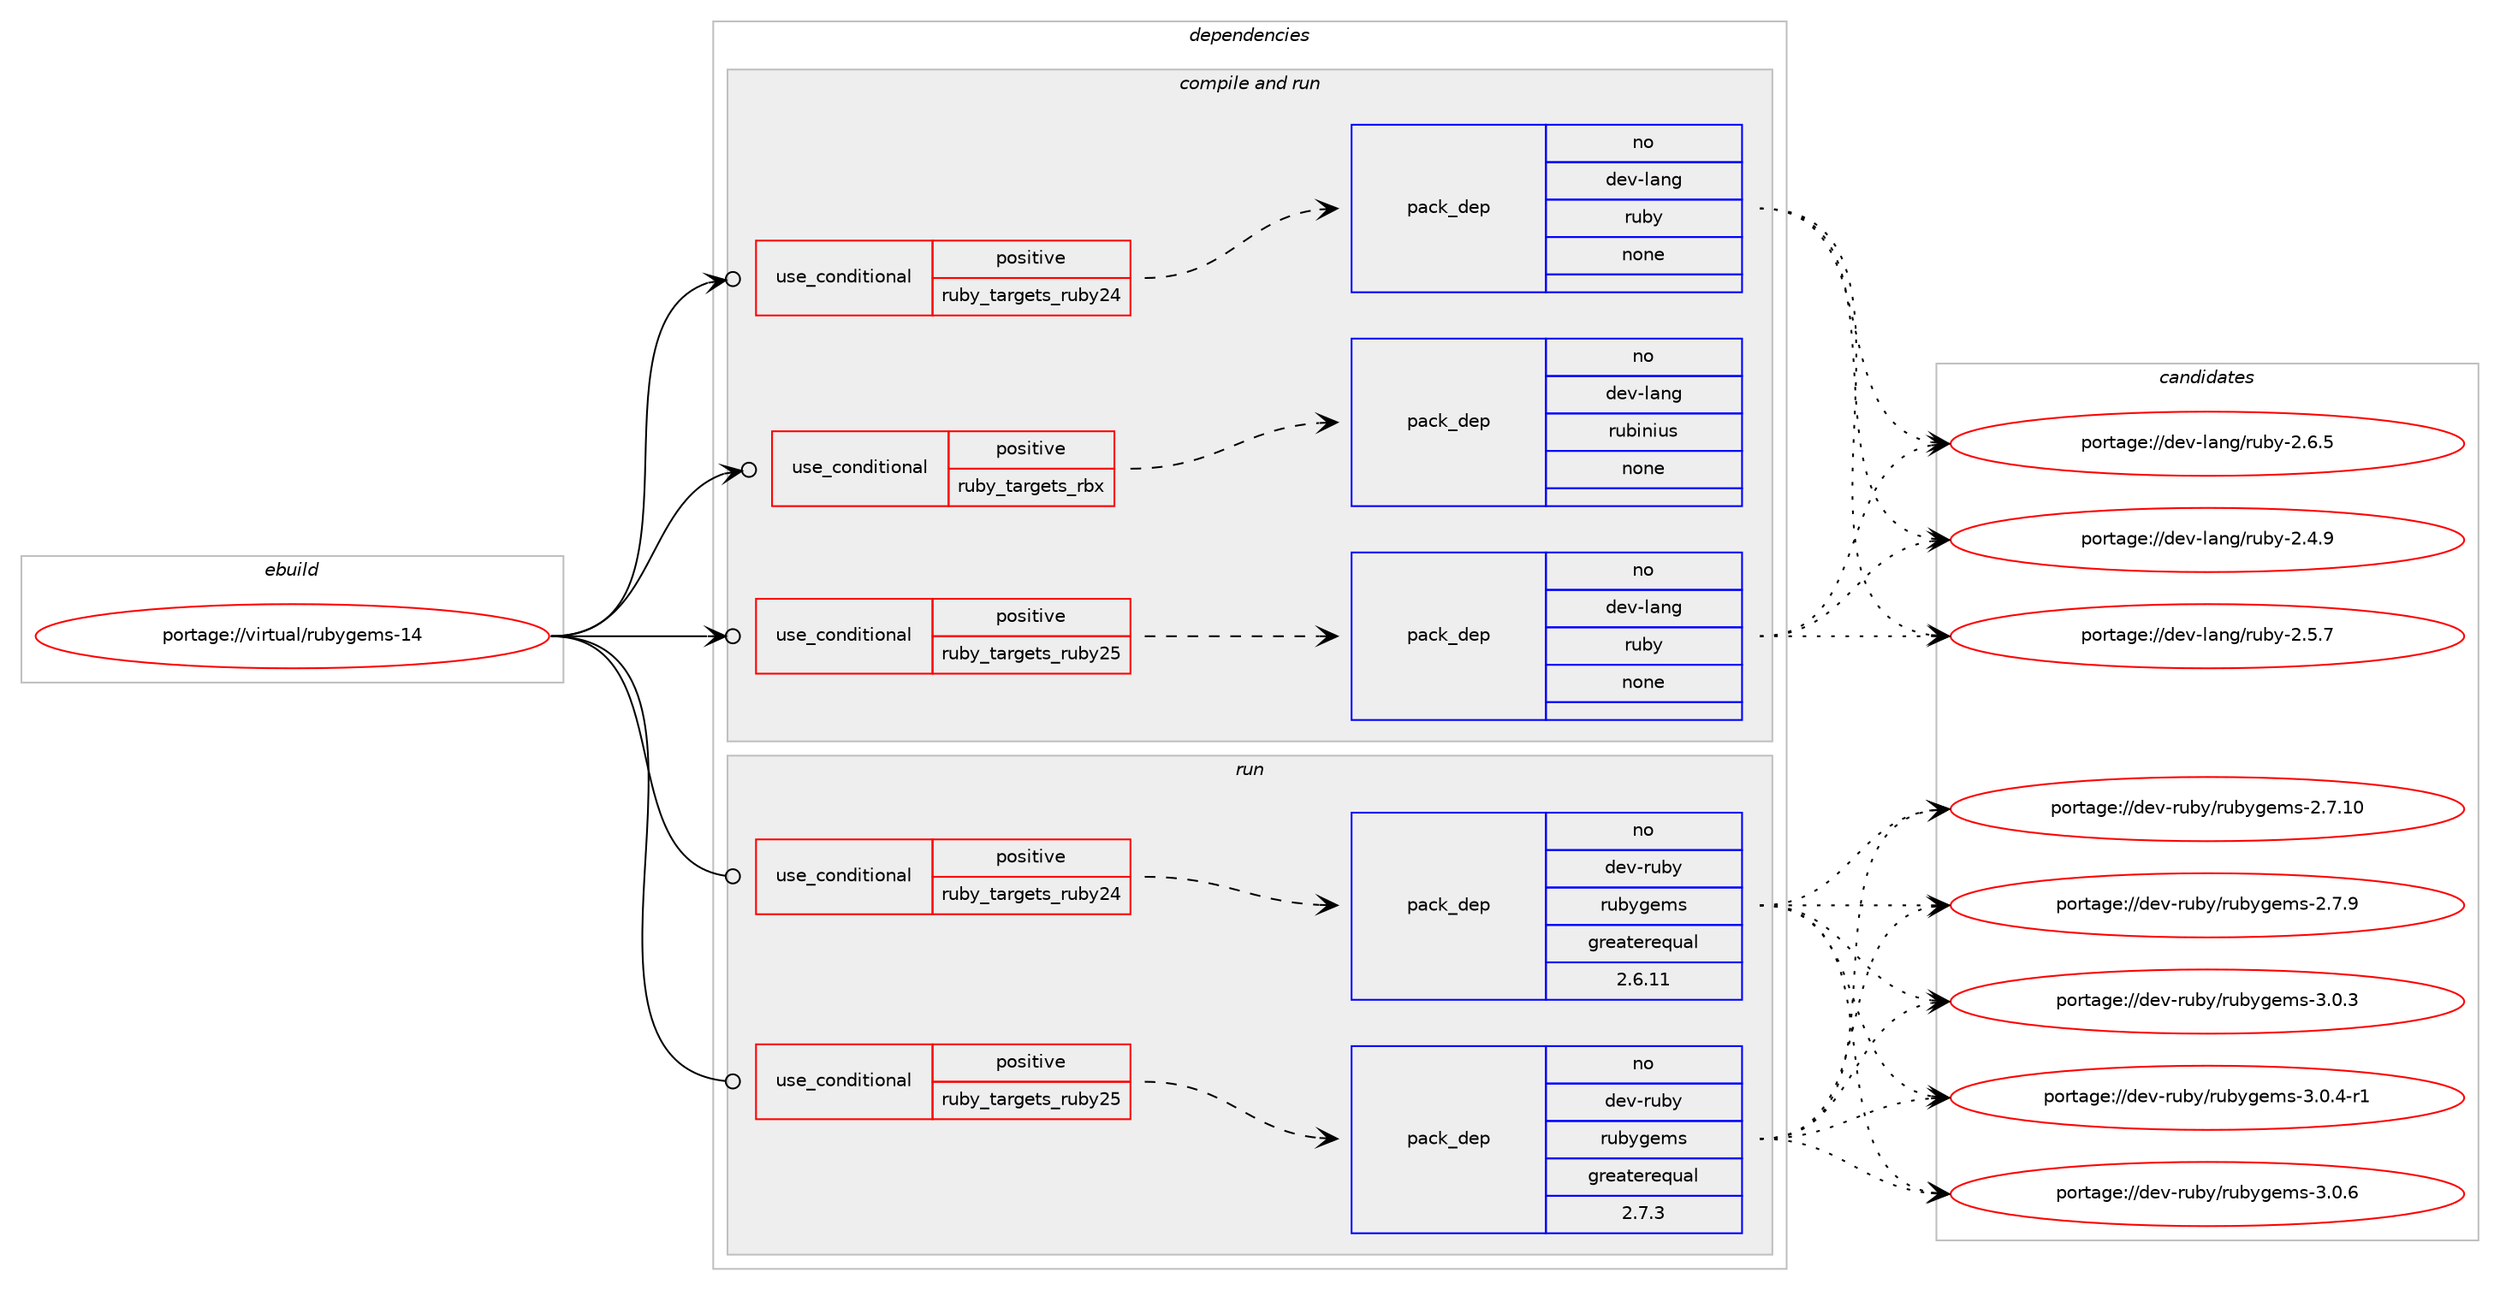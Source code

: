 digraph prolog {

# *************
# Graph options
# *************

newrank=true;
concentrate=true;
compound=true;
graph [rankdir=LR,fontname=Helvetica,fontsize=10,ranksep=1.5];#, ranksep=2.5, nodesep=0.2];
edge  [arrowhead=vee];
node  [fontname=Helvetica,fontsize=10];

# **********
# The ebuild
# **********

subgraph cluster_leftcol {
color=gray;
rank=same;
label=<<i>ebuild</i>>;
id [label="portage://virtual/rubygems-14", color=red, width=4, href="../virtual/rubygems-14.svg"];
}

# ****************
# The dependencies
# ****************

subgraph cluster_midcol {
color=gray;
label=<<i>dependencies</i>>;
subgraph cluster_compile {
fillcolor="#eeeeee";
style=filled;
label=<<i>compile</i>>;
}
subgraph cluster_compileandrun {
fillcolor="#eeeeee";
style=filled;
label=<<i>compile and run</i>>;
subgraph cond105121 {
dependency436113 [label=<<TABLE BORDER="0" CELLBORDER="1" CELLSPACING="0" CELLPADDING="4"><TR><TD ROWSPAN="3" CELLPADDING="10">use_conditional</TD></TR><TR><TD>positive</TD></TR><TR><TD>ruby_targets_rbx</TD></TR></TABLE>>, shape=none, color=red];
subgraph pack323316 {
dependency436114 [label=<<TABLE BORDER="0" CELLBORDER="1" CELLSPACING="0" CELLPADDING="4" WIDTH="220"><TR><TD ROWSPAN="6" CELLPADDING="30">pack_dep</TD></TR><TR><TD WIDTH="110">no</TD></TR><TR><TD>dev-lang</TD></TR><TR><TD>rubinius</TD></TR><TR><TD>none</TD></TR><TR><TD></TD></TR></TABLE>>, shape=none, color=blue];
}
dependency436113:e -> dependency436114:w [weight=20,style="dashed",arrowhead="vee"];
}
id:e -> dependency436113:w [weight=20,style="solid",arrowhead="odotvee"];
subgraph cond105122 {
dependency436115 [label=<<TABLE BORDER="0" CELLBORDER="1" CELLSPACING="0" CELLPADDING="4"><TR><TD ROWSPAN="3" CELLPADDING="10">use_conditional</TD></TR><TR><TD>positive</TD></TR><TR><TD>ruby_targets_ruby24</TD></TR></TABLE>>, shape=none, color=red];
subgraph pack323317 {
dependency436116 [label=<<TABLE BORDER="0" CELLBORDER="1" CELLSPACING="0" CELLPADDING="4" WIDTH="220"><TR><TD ROWSPAN="6" CELLPADDING="30">pack_dep</TD></TR><TR><TD WIDTH="110">no</TD></TR><TR><TD>dev-lang</TD></TR><TR><TD>ruby</TD></TR><TR><TD>none</TD></TR><TR><TD></TD></TR></TABLE>>, shape=none, color=blue];
}
dependency436115:e -> dependency436116:w [weight=20,style="dashed",arrowhead="vee"];
}
id:e -> dependency436115:w [weight=20,style="solid",arrowhead="odotvee"];
subgraph cond105123 {
dependency436117 [label=<<TABLE BORDER="0" CELLBORDER="1" CELLSPACING="0" CELLPADDING="4"><TR><TD ROWSPAN="3" CELLPADDING="10">use_conditional</TD></TR><TR><TD>positive</TD></TR><TR><TD>ruby_targets_ruby25</TD></TR></TABLE>>, shape=none, color=red];
subgraph pack323318 {
dependency436118 [label=<<TABLE BORDER="0" CELLBORDER="1" CELLSPACING="0" CELLPADDING="4" WIDTH="220"><TR><TD ROWSPAN="6" CELLPADDING="30">pack_dep</TD></TR><TR><TD WIDTH="110">no</TD></TR><TR><TD>dev-lang</TD></TR><TR><TD>ruby</TD></TR><TR><TD>none</TD></TR><TR><TD></TD></TR></TABLE>>, shape=none, color=blue];
}
dependency436117:e -> dependency436118:w [weight=20,style="dashed",arrowhead="vee"];
}
id:e -> dependency436117:w [weight=20,style="solid",arrowhead="odotvee"];
}
subgraph cluster_run {
fillcolor="#eeeeee";
style=filled;
label=<<i>run</i>>;
subgraph cond105124 {
dependency436119 [label=<<TABLE BORDER="0" CELLBORDER="1" CELLSPACING="0" CELLPADDING="4"><TR><TD ROWSPAN="3" CELLPADDING="10">use_conditional</TD></TR><TR><TD>positive</TD></TR><TR><TD>ruby_targets_ruby24</TD></TR></TABLE>>, shape=none, color=red];
subgraph pack323319 {
dependency436120 [label=<<TABLE BORDER="0" CELLBORDER="1" CELLSPACING="0" CELLPADDING="4" WIDTH="220"><TR><TD ROWSPAN="6" CELLPADDING="30">pack_dep</TD></TR><TR><TD WIDTH="110">no</TD></TR><TR><TD>dev-ruby</TD></TR><TR><TD>rubygems</TD></TR><TR><TD>greaterequal</TD></TR><TR><TD>2.6.11</TD></TR></TABLE>>, shape=none, color=blue];
}
dependency436119:e -> dependency436120:w [weight=20,style="dashed",arrowhead="vee"];
}
id:e -> dependency436119:w [weight=20,style="solid",arrowhead="odot"];
subgraph cond105125 {
dependency436121 [label=<<TABLE BORDER="0" CELLBORDER="1" CELLSPACING="0" CELLPADDING="4"><TR><TD ROWSPAN="3" CELLPADDING="10">use_conditional</TD></TR><TR><TD>positive</TD></TR><TR><TD>ruby_targets_ruby25</TD></TR></TABLE>>, shape=none, color=red];
subgraph pack323320 {
dependency436122 [label=<<TABLE BORDER="0" CELLBORDER="1" CELLSPACING="0" CELLPADDING="4" WIDTH="220"><TR><TD ROWSPAN="6" CELLPADDING="30">pack_dep</TD></TR><TR><TD WIDTH="110">no</TD></TR><TR><TD>dev-ruby</TD></TR><TR><TD>rubygems</TD></TR><TR><TD>greaterequal</TD></TR><TR><TD>2.7.3</TD></TR></TABLE>>, shape=none, color=blue];
}
dependency436121:e -> dependency436122:w [weight=20,style="dashed",arrowhead="vee"];
}
id:e -> dependency436121:w [weight=20,style="solid",arrowhead="odot"];
}
}

# **************
# The candidates
# **************

subgraph cluster_choices {
rank=same;
color=gray;
label=<<i>candidates</i>>;

subgraph choice323316 {
color=black;
nodesep=1;
}
subgraph choice323317 {
color=black;
nodesep=1;
choiceportage10010111845108971101034711411798121455046524657 [label="portage://dev-lang/ruby-2.4.9", color=red, width=4,href="../dev-lang/ruby-2.4.9.svg"];
choiceportage10010111845108971101034711411798121455046534655 [label="portage://dev-lang/ruby-2.5.7", color=red, width=4,href="../dev-lang/ruby-2.5.7.svg"];
choiceportage10010111845108971101034711411798121455046544653 [label="portage://dev-lang/ruby-2.6.5", color=red, width=4,href="../dev-lang/ruby-2.6.5.svg"];
dependency436116:e -> choiceportage10010111845108971101034711411798121455046524657:w [style=dotted,weight="100"];
dependency436116:e -> choiceportage10010111845108971101034711411798121455046534655:w [style=dotted,weight="100"];
dependency436116:e -> choiceportage10010111845108971101034711411798121455046544653:w [style=dotted,weight="100"];
}
subgraph choice323318 {
color=black;
nodesep=1;
choiceportage10010111845108971101034711411798121455046524657 [label="portage://dev-lang/ruby-2.4.9", color=red, width=4,href="../dev-lang/ruby-2.4.9.svg"];
choiceportage10010111845108971101034711411798121455046534655 [label="portage://dev-lang/ruby-2.5.7", color=red, width=4,href="../dev-lang/ruby-2.5.7.svg"];
choiceportage10010111845108971101034711411798121455046544653 [label="portage://dev-lang/ruby-2.6.5", color=red, width=4,href="../dev-lang/ruby-2.6.5.svg"];
dependency436118:e -> choiceportage10010111845108971101034711411798121455046524657:w [style=dotted,weight="100"];
dependency436118:e -> choiceportage10010111845108971101034711411798121455046534655:w [style=dotted,weight="100"];
dependency436118:e -> choiceportage10010111845108971101034711411798121455046544653:w [style=dotted,weight="100"];
}
subgraph choice323319 {
color=black;
nodesep=1;
choiceportage1001011184511411798121471141179812110310110911545504655464948 [label="portage://dev-ruby/rubygems-2.7.10", color=red, width=4,href="../dev-ruby/rubygems-2.7.10.svg"];
choiceportage10010111845114117981214711411798121103101109115455046554657 [label="portage://dev-ruby/rubygems-2.7.9", color=red, width=4,href="../dev-ruby/rubygems-2.7.9.svg"];
choiceportage10010111845114117981214711411798121103101109115455146484651 [label="portage://dev-ruby/rubygems-3.0.3", color=red, width=4,href="../dev-ruby/rubygems-3.0.3.svg"];
choiceportage100101118451141179812147114117981211031011091154551464846524511449 [label="portage://dev-ruby/rubygems-3.0.4-r1", color=red, width=4,href="../dev-ruby/rubygems-3.0.4-r1.svg"];
choiceportage10010111845114117981214711411798121103101109115455146484654 [label="portage://dev-ruby/rubygems-3.0.6", color=red, width=4,href="../dev-ruby/rubygems-3.0.6.svg"];
dependency436120:e -> choiceportage1001011184511411798121471141179812110310110911545504655464948:w [style=dotted,weight="100"];
dependency436120:e -> choiceportage10010111845114117981214711411798121103101109115455046554657:w [style=dotted,weight="100"];
dependency436120:e -> choiceportage10010111845114117981214711411798121103101109115455146484651:w [style=dotted,weight="100"];
dependency436120:e -> choiceportage100101118451141179812147114117981211031011091154551464846524511449:w [style=dotted,weight="100"];
dependency436120:e -> choiceportage10010111845114117981214711411798121103101109115455146484654:w [style=dotted,weight="100"];
}
subgraph choice323320 {
color=black;
nodesep=1;
choiceportage1001011184511411798121471141179812110310110911545504655464948 [label="portage://dev-ruby/rubygems-2.7.10", color=red, width=4,href="../dev-ruby/rubygems-2.7.10.svg"];
choiceportage10010111845114117981214711411798121103101109115455046554657 [label="portage://dev-ruby/rubygems-2.7.9", color=red, width=4,href="../dev-ruby/rubygems-2.7.9.svg"];
choiceportage10010111845114117981214711411798121103101109115455146484651 [label="portage://dev-ruby/rubygems-3.0.3", color=red, width=4,href="../dev-ruby/rubygems-3.0.3.svg"];
choiceportage100101118451141179812147114117981211031011091154551464846524511449 [label="portage://dev-ruby/rubygems-3.0.4-r1", color=red, width=4,href="../dev-ruby/rubygems-3.0.4-r1.svg"];
choiceportage10010111845114117981214711411798121103101109115455146484654 [label="portage://dev-ruby/rubygems-3.0.6", color=red, width=4,href="../dev-ruby/rubygems-3.0.6.svg"];
dependency436122:e -> choiceportage1001011184511411798121471141179812110310110911545504655464948:w [style=dotted,weight="100"];
dependency436122:e -> choiceportage10010111845114117981214711411798121103101109115455046554657:w [style=dotted,weight="100"];
dependency436122:e -> choiceportage10010111845114117981214711411798121103101109115455146484651:w [style=dotted,weight="100"];
dependency436122:e -> choiceportage100101118451141179812147114117981211031011091154551464846524511449:w [style=dotted,weight="100"];
dependency436122:e -> choiceportage10010111845114117981214711411798121103101109115455146484654:w [style=dotted,weight="100"];
}
}

}
